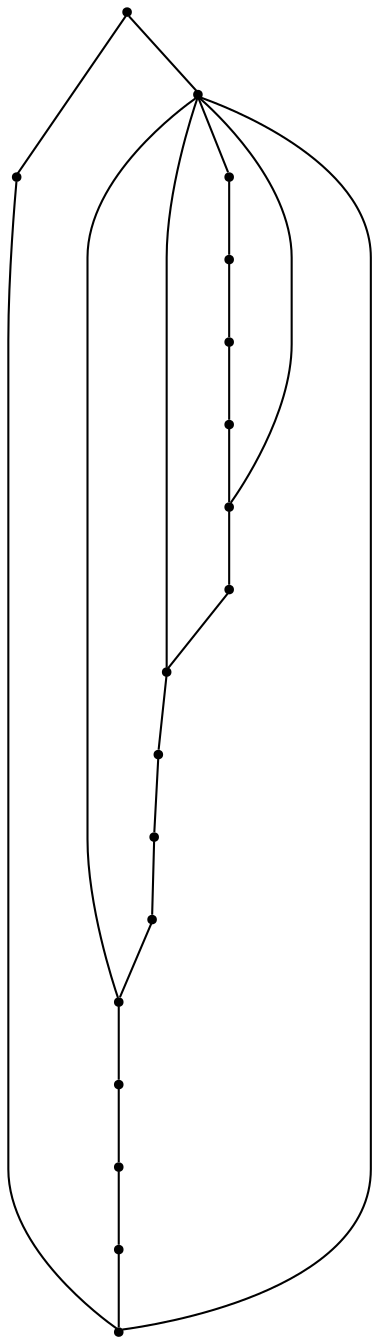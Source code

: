 graph {
  node [shape=point,comment="{\"directed\":false,\"doi\":\"10.4230/LIPIcs.GD.2024.30\",\"figure\":\"16 (13)\"}"]

  v0 [pos="1968.0087427312124,2474.6695369987347"]
  v1 [pos="1962.3239138446809,2506.9165757907012"]
  v2 [pos="1962.3239138446809,2442.4268216843184"]
  v3 [pos="1945.944305853213,2535.2717218208027"]
  v4 [pos="1945.9443058532133,2414.0676064988756"]
  v5 [pos="1920.8625024761607,2556.318410535494"]
  v6 [pos="1890.08734837489,2567.5187606127693"]
  v7 [pos="1920.8625024761607,2393.0209177841843"]
  v8 [pos="1890.0831510518506,2381.8246368622504"]
  v9 [pos="1856.8572690618744,2567.5187606127693"]
  v10 [pos="1857.3366542296412,2381.8246368622504"]
  v11 [pos="1826.5573028053311,2556.318410535494"]
  v12 [pos="1826.5573028053311,2393.0209177841843"]
  v13 [pos="1785.0916941137714,2442.4268216843184"]
  v14 [pos="1801.4711749136318,2535.2717218208027"]
  v15 [pos="1801.4711749136318,2414.0676064988756"]
  v16 [pos="1785.0916941137714,2506.9165757907012"]
  v17 [pos="1779.4109353586718,2474.6695369987347"]

  v0 -- v1 [id="-1",pos="1968.0087427312124,2474.6695369987347 1962.3239138446809,2506.9165757907012 1962.3239138446809,2506.9165757907012 1962.3239138446809,2506.9165757907012"]
  v17 -- v13 [id="-2",pos="1779.4109353586718,2474.6695369987347 1785.0916941137714,2442.4268216843184 1785.0916941137714,2442.4268216843184 1785.0916941137714,2442.4268216843184"]
  v16 -- v17 [id="-3",pos="1785.0916941137714,2506.9165757907012 1779.4109353586718,2474.6695369987347 1779.4109353586718,2474.6695369987347 1779.4109353586718,2474.6695369987347"]
  v13 -- v15 [id="-4",pos="1785.0916941137714,2442.4268216843184 1801.4711749136318,2414.0676064988756 1801.4711749136318,2414.0676064988756 1801.4711749136318,2414.0676064988756"]
  v14 -- v16 [id="-5",pos="1801.4711749136318,2535.2717218208027 1785.0916941137714,2506.9165757907012 1785.0916941137714,2506.9165757907012 1785.0916941137714,2506.9165757907012"]
  v15 -- v12 [id="-6",pos="1801.4711749136318,2414.0676064988756 1826.5573028053311,2393.0209177841843 1826.5573028053311,2393.0209177841843 1826.5573028053311,2393.0209177841843"]
  v11 -- v14 [id="-7",pos="1826.5573028053311,2556.318410535494 1801.4711749136318,2535.2717218208027 1801.4711749136318,2535.2717218208027 1801.4711749136318,2535.2717218208027"]
  v12 -- v10 [id="-8",pos="1826.5573028053311,2393.0209177841843 1857.3366542296412,2381.8246368622504 1857.3366542296412,2381.8246368622504 1857.3366542296412,2381.8246368622504"]
  v9 -- v13 [id="-9",pos="1856.8572690618744,2567.5187606127693 1785.0916941137714,2442.4268216843184 1785.0916941137714,2442.4268216843184 1785.0916941137714,2442.4268216843184"]
  v9 -- v12 [id="-10",pos="1856.8572690618744,2567.5187606127693 1826.5573028053311,2393.0209177841843 1826.5573028053311,2393.0209177841843 1826.5573028053311,2393.0209177841843"]
  v9 -- v11 [id="-11",pos="1856.8572690618744,2567.5187606127693 1826.5573028053311,2556.318410535494 1826.5573028053311,2556.318410535494 1826.5573028053311,2556.318410535494"]
  v9 -- v3 [id="-12",pos="1856.8572690618744,2567.5187606127693 1945.944305853213,2535.2717218208027 1945.944305853213,2535.2717218208027 1945.944305853213,2535.2717218208027"]
  v9 -- v4 [id="-13",pos="1856.8572690618744,2567.5187606127693 1945.9443058532133,2414.0676064988756 1945.9443058532133,2414.0676064988756 1945.9443058532133,2414.0676064988756"]
  v10 -- v8 [id="-15",pos="1857.3366542296412,2381.8246368622504 1890.0831510518506,2381.8246368622504 1890.0831510518506,2381.8246368622504 1890.0831510518506,2381.8246368622504"]
  v6 -- v9 [id="-16",pos="1890.08734837489,2567.5187606127693 1856.8572690618744,2567.5187606127693 1856.8572690618744,2567.5187606127693 1856.8572690618744,2567.5187606127693"]
  v6 -- v5 [id="-17",pos="1890.08734837489,2567.5187606127693 1920.8625024761607,2556.318410535494 1920.8625024761607,2556.318410535494 1920.8625024761607,2556.318410535494"]
  v5 -- v3 [id="-18",pos="1920.8625024761607,2556.318410535494 1945.944305853213,2535.2717218208027 1945.944305853213,2535.2717218208027 1945.944305853213,2535.2717218208027"]
  v8 -- v7 [id="-20",pos="1890.0831510518506,2381.8246368622504 1920.8625024761607,2393.0209177841843 1920.8625024761607,2393.0209177841843 1920.8625024761607,2393.0209177841843"]
  v7 -- v4 [id="-23",pos="1920.8625024761607,2393.0209177841843 1945.9443058532133,2414.0676064988756 1945.9443058532133,2414.0676064988756 1945.9443058532133,2414.0676064988756"]
  v4 -- v2 [id="-28",pos="1945.9443058532133,2414.0676064988756 1962.3239138446809,2442.4268216843184 1962.3239138446809,2442.4268216843184 1962.3239138446809,2442.4268216843184"]
  v1 -- v3 [id="-29",pos="1962.3239138446809,2506.9165757907012 1945.944305853213,2535.2717218208027 1945.944305853213,2535.2717218208027 1945.944305853213,2535.2717218208027"]
  v2 -- v0 [id="-30",pos="1962.3239138446809,2442.4268216843184 1968.0087427312124,2474.6695369987347 1968.0087427312124,2474.6695369987347 1968.0087427312124,2474.6695369987347"]
}